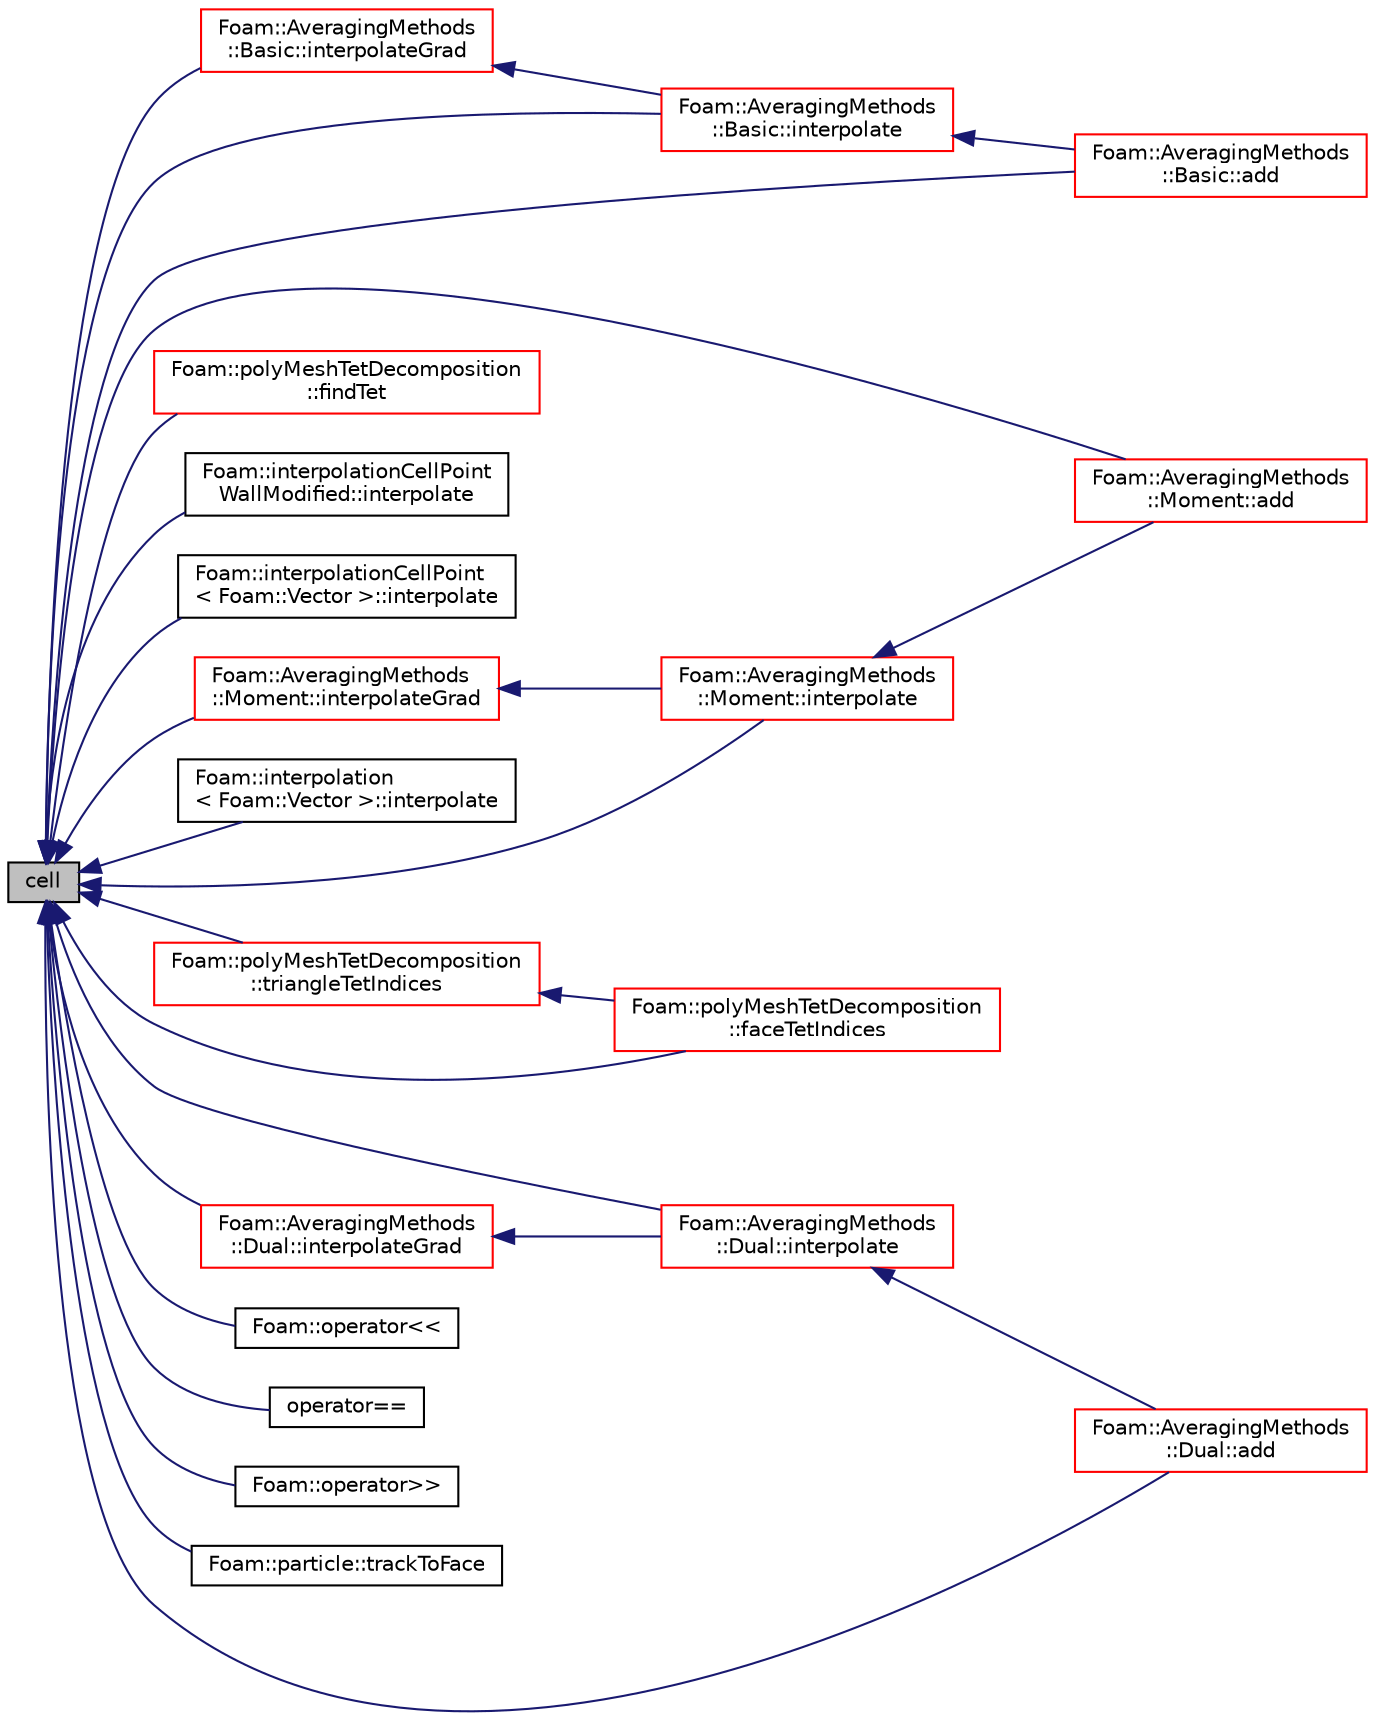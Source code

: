 digraph "cell"
{
  bgcolor="transparent";
  edge [fontname="Helvetica",fontsize="10",labelfontname="Helvetica",labelfontsize="10"];
  node [fontname="Helvetica",fontsize="10",shape=record];
  rankdir="LR";
  Node113 [label="cell",height=0.2,width=0.4,color="black", fillcolor="grey75", style="filled", fontcolor="black"];
  Node113 -> Node114 [dir="back",color="midnightblue",fontsize="10",style="solid",fontname="Helvetica"];
  Node114 [label="Foam::AveragingMethods\l::Basic::add",height=0.2,width=0.4,color="red",URL="$a25337.html#aacdd5b987030e398238c732fea3a0117",tooltip="Member Functions. "];
  Node113 -> Node117 [dir="back",color="midnightblue",fontsize="10",style="solid",fontname="Helvetica"];
  Node117 [label="Foam::AveragingMethods\l::Moment::add",height=0.2,width=0.4,color="red",URL="$a25345.html#aacdd5b987030e398238c732fea3a0117",tooltip="Member Functions. "];
  Node113 -> Node120 [dir="back",color="midnightblue",fontsize="10",style="solid",fontname="Helvetica"];
  Node120 [label="Foam::AveragingMethods\l::Dual::add",height=0.2,width=0.4,color="red",URL="$a25341.html#aacdd5b987030e398238c732fea3a0117",tooltip="Member Functions. "];
  Node113 -> Node123 [dir="back",color="midnightblue",fontsize="10",style="solid",fontname="Helvetica"];
  Node123 [label="Foam::polyMeshTetDecomposition\l::faceTetIndices",height=0.2,width=0.4,color="red",URL="$a28573.html#ac928a304995a9b54928d97ec634a6270",tooltip="Return the tet decomposition of the given face, with. "];
  Node113 -> Node326 [dir="back",color="midnightblue",fontsize="10",style="solid",fontname="Helvetica"];
  Node326 [label="Foam::polyMeshTetDecomposition\l::findTet",height=0.2,width=0.4,color="red",URL="$a28573.html#a336110501f5915673070727c2b9cefc1",tooltip="Find the tet decomposition of the cell containing the given point. "];
  Node113 -> Node328 [dir="back",color="midnightblue",fontsize="10",style="solid",fontname="Helvetica"];
  Node328 [label="Foam::interpolationCellPoint\lWallModified::interpolate",height=0.2,width=0.4,color="black",URL="$a23765.html#a66529330eefb25251025c8263a42aa36",tooltip="Interpolate field to the given point in the tetrahedron. "];
  Node113 -> Node329 [dir="back",color="midnightblue",fontsize="10",style="solid",fontname="Helvetica"];
  Node329 [label="Foam::interpolationCellPoint\l\< Foam::Vector \>::interpolate",height=0.2,width=0.4,color="black",URL="$a23753.html#a66529330eefb25251025c8263a42aa36",tooltip="Interpolate field to the given point in the tetrahedron. "];
  Node113 -> Node330 [dir="back",color="midnightblue",fontsize="10",style="solid",fontname="Helvetica"];
  Node330 [label="Foam::AveragingMethods\l::Basic::interpolate",height=0.2,width=0.4,color="red",URL="$a25337.html#a832be612fa01f76401e18af4c549f6e0",tooltip="Interpolate. "];
  Node330 -> Node114 [dir="back",color="midnightblue",fontsize="10",style="solid",fontname="Helvetica"];
  Node113 -> Node331 [dir="back",color="midnightblue",fontsize="10",style="solid",fontname="Helvetica"];
  Node331 [label="Foam::interpolation\l\< Foam::Vector \>::interpolate",height=0.2,width=0.4,color="black",URL="$a22961.html#adec73232cd2558ef5ea8029c416e8acc",tooltip="Interpolate field to the given point in the tetrahedron. "];
  Node113 -> Node332 [dir="back",color="midnightblue",fontsize="10",style="solid",fontname="Helvetica"];
  Node332 [label="Foam::AveragingMethods\l::Moment::interpolate",height=0.2,width=0.4,color="red",URL="$a25345.html#a832be612fa01f76401e18af4c549f6e0",tooltip="Interpolate. "];
  Node332 -> Node117 [dir="back",color="midnightblue",fontsize="10",style="solid",fontname="Helvetica"];
  Node113 -> Node333 [dir="back",color="midnightblue",fontsize="10",style="solid",fontname="Helvetica"];
  Node333 [label="Foam::AveragingMethods\l::Dual::interpolate",height=0.2,width=0.4,color="red",URL="$a25341.html#a832be612fa01f76401e18af4c549f6e0",tooltip="Interpolate. "];
  Node333 -> Node120 [dir="back",color="midnightblue",fontsize="10",style="solid",fontname="Helvetica"];
  Node113 -> Node334 [dir="back",color="midnightblue",fontsize="10",style="solid",fontname="Helvetica"];
  Node334 [label="Foam::AveragingMethods\l::Basic::interpolateGrad",height=0.2,width=0.4,color="red",URL="$a25337.html#ac795abfb63a0278eceebbdab6205d40e",tooltip="Interpolate gradient. "];
  Node334 -> Node330 [dir="back",color="midnightblue",fontsize="10",style="solid",fontname="Helvetica"];
  Node113 -> Node335 [dir="back",color="midnightblue",fontsize="10",style="solid",fontname="Helvetica"];
  Node335 [label="Foam::AveragingMethods\l::Moment::interpolateGrad",height=0.2,width=0.4,color="red",URL="$a25345.html#a3d490b91d0771aa9aa017855b16b1196",tooltip="Interpolate gradient. "];
  Node335 -> Node332 [dir="back",color="midnightblue",fontsize="10",style="solid",fontname="Helvetica"];
  Node113 -> Node336 [dir="back",color="midnightblue",fontsize="10",style="solid",fontname="Helvetica"];
  Node336 [label="Foam::AveragingMethods\l::Dual::interpolateGrad",height=0.2,width=0.4,color="red",URL="$a25341.html#a9650c37c3220ce5067b642cb7db52557",tooltip="Interpolate gradient. "];
  Node336 -> Node333 [dir="back",color="midnightblue",fontsize="10",style="solid",fontname="Helvetica"];
  Node113 -> Node337 [dir="back",color="midnightblue",fontsize="10",style="solid",fontname="Helvetica"];
  Node337 [label="Foam::operator\<\<",height=0.2,width=0.4,color="black",URL="$a21851.html#a250bb7b4e2a7f9cdf8119ad058b217e3"];
  Node113 -> Node338 [dir="back",color="midnightblue",fontsize="10",style="solid",fontname="Helvetica"];
  Node338 [label="operator==",height=0.2,width=0.4,color="black",URL="$a28577.html#a2637c3f0606783babe7b40097a391ed0"];
  Node113 -> Node339 [dir="back",color="midnightblue",fontsize="10",style="solid",fontname="Helvetica"];
  Node339 [label="Foam::operator\>\>",height=0.2,width=0.4,color="black",URL="$a21851.html#a28390385fd64217a684d943097b41047"];
  Node113 -> Node188 [dir="back",color="midnightblue",fontsize="10",style="solid",fontname="Helvetica"];
  Node188 [label="Foam::particle::trackToFace",height=0.2,width=0.4,color="black",URL="$a24721.html#a843767f232f5b61884dcd757558591e0"];
  Node113 -> Node322 [dir="back",color="midnightblue",fontsize="10",style="solid",fontname="Helvetica"];
  Node322 [label="Foam::polyMeshTetDecomposition\l::triangleTetIndices",height=0.2,width=0.4,color="red",URL="$a28573.html#a58706d0e14fb9b9a20f1d19ef6671605",tooltip="Return the tet decomposition of the given triangle of the given face. "];
  Node322 -> Node123 [dir="back",color="midnightblue",fontsize="10",style="solid",fontname="Helvetica"];
}
